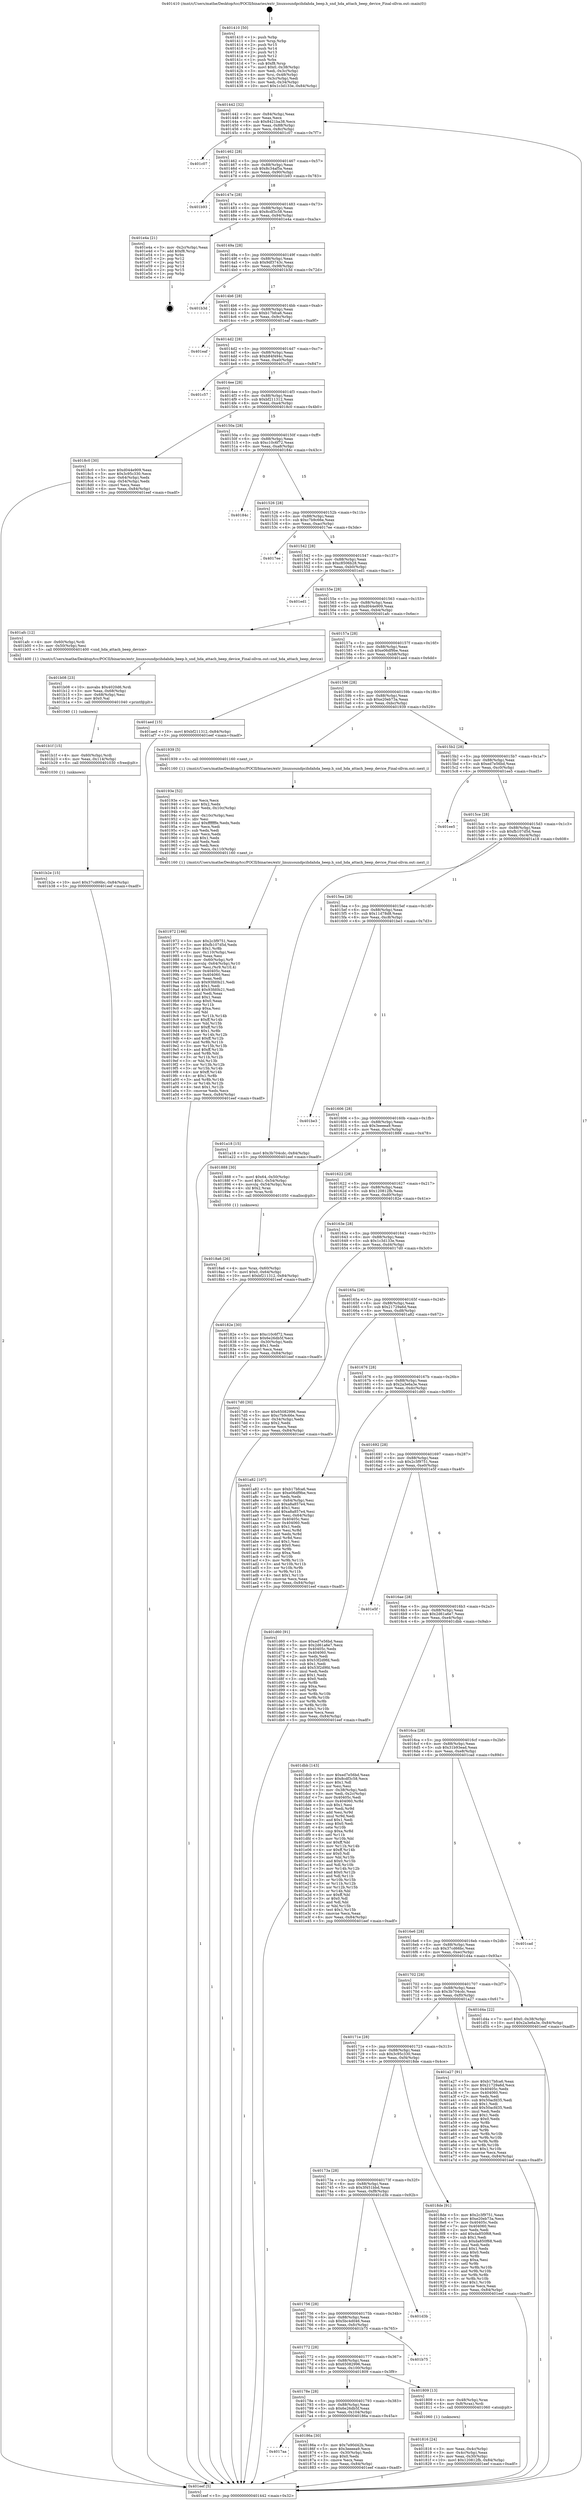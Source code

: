 digraph "0x401410" {
  label = "0x401410 (/mnt/c/Users/mathe/Desktop/tcc/POCII/binaries/extr_linuxsoundpcihdahda_beep.h_snd_hda_attach_beep_device_Final-ollvm.out::main(0))"
  labelloc = "t"
  node[shape=record]

  Entry [label="",width=0.3,height=0.3,shape=circle,fillcolor=black,style=filled]
  "0x401442" [label="{
     0x401442 [32]\l
     | [instrs]\l
     &nbsp;&nbsp;0x401442 \<+6\>: mov -0x84(%rbp),%eax\l
     &nbsp;&nbsp;0x401448 \<+2\>: mov %eax,%ecx\l
     &nbsp;&nbsp;0x40144a \<+6\>: sub $0x8421ba38,%ecx\l
     &nbsp;&nbsp;0x401450 \<+6\>: mov %eax,-0x88(%rbp)\l
     &nbsp;&nbsp;0x401456 \<+6\>: mov %ecx,-0x8c(%rbp)\l
     &nbsp;&nbsp;0x40145c \<+6\>: je 0000000000401c07 \<main+0x7f7\>\l
  }"]
  "0x401c07" [label="{
     0x401c07\l
  }", style=dashed]
  "0x401462" [label="{
     0x401462 [28]\l
     | [instrs]\l
     &nbsp;&nbsp;0x401462 \<+5\>: jmp 0000000000401467 \<main+0x57\>\l
     &nbsp;&nbsp;0x401467 \<+6\>: mov -0x88(%rbp),%eax\l
     &nbsp;&nbsp;0x40146d \<+5\>: sub $0x8c34af5a,%eax\l
     &nbsp;&nbsp;0x401472 \<+6\>: mov %eax,-0x90(%rbp)\l
     &nbsp;&nbsp;0x401478 \<+6\>: je 0000000000401b93 \<main+0x783\>\l
  }"]
  Exit [label="",width=0.3,height=0.3,shape=circle,fillcolor=black,style=filled,peripheries=2]
  "0x401b93" [label="{
     0x401b93\l
  }", style=dashed]
  "0x40147e" [label="{
     0x40147e [28]\l
     | [instrs]\l
     &nbsp;&nbsp;0x40147e \<+5\>: jmp 0000000000401483 \<main+0x73\>\l
     &nbsp;&nbsp;0x401483 \<+6\>: mov -0x88(%rbp),%eax\l
     &nbsp;&nbsp;0x401489 \<+5\>: sub $0x8cdf3c58,%eax\l
     &nbsp;&nbsp;0x40148e \<+6\>: mov %eax,-0x94(%rbp)\l
     &nbsp;&nbsp;0x401494 \<+6\>: je 0000000000401e4a \<main+0xa3a\>\l
  }"]
  "0x401b2e" [label="{
     0x401b2e [15]\l
     | [instrs]\l
     &nbsp;&nbsp;0x401b2e \<+10\>: movl $0x37cd66bc,-0x84(%rbp)\l
     &nbsp;&nbsp;0x401b38 \<+5\>: jmp 0000000000401eef \<main+0xadf\>\l
  }"]
  "0x401e4a" [label="{
     0x401e4a [21]\l
     | [instrs]\l
     &nbsp;&nbsp;0x401e4a \<+3\>: mov -0x2c(%rbp),%eax\l
     &nbsp;&nbsp;0x401e4d \<+7\>: add $0xf8,%rsp\l
     &nbsp;&nbsp;0x401e54 \<+1\>: pop %rbx\l
     &nbsp;&nbsp;0x401e55 \<+2\>: pop %r12\l
     &nbsp;&nbsp;0x401e57 \<+2\>: pop %r13\l
     &nbsp;&nbsp;0x401e59 \<+2\>: pop %r14\l
     &nbsp;&nbsp;0x401e5b \<+2\>: pop %r15\l
     &nbsp;&nbsp;0x401e5d \<+1\>: pop %rbp\l
     &nbsp;&nbsp;0x401e5e \<+1\>: ret\l
  }"]
  "0x40149a" [label="{
     0x40149a [28]\l
     | [instrs]\l
     &nbsp;&nbsp;0x40149a \<+5\>: jmp 000000000040149f \<main+0x8f\>\l
     &nbsp;&nbsp;0x40149f \<+6\>: mov -0x88(%rbp),%eax\l
     &nbsp;&nbsp;0x4014a5 \<+5\>: sub $0x9df3743c,%eax\l
     &nbsp;&nbsp;0x4014aa \<+6\>: mov %eax,-0x98(%rbp)\l
     &nbsp;&nbsp;0x4014b0 \<+6\>: je 0000000000401b3d \<main+0x72d\>\l
  }"]
  "0x401b1f" [label="{
     0x401b1f [15]\l
     | [instrs]\l
     &nbsp;&nbsp;0x401b1f \<+4\>: mov -0x60(%rbp),%rdi\l
     &nbsp;&nbsp;0x401b23 \<+6\>: mov %eax,-0x114(%rbp)\l
     &nbsp;&nbsp;0x401b29 \<+5\>: call 0000000000401030 \<free@plt\>\l
     | [calls]\l
     &nbsp;&nbsp;0x401030 \{1\} (unknown)\l
  }"]
  "0x401b3d" [label="{
     0x401b3d\l
  }", style=dashed]
  "0x4014b6" [label="{
     0x4014b6 [28]\l
     | [instrs]\l
     &nbsp;&nbsp;0x4014b6 \<+5\>: jmp 00000000004014bb \<main+0xab\>\l
     &nbsp;&nbsp;0x4014bb \<+6\>: mov -0x88(%rbp),%eax\l
     &nbsp;&nbsp;0x4014c1 \<+5\>: sub $0xb17bfca6,%eax\l
     &nbsp;&nbsp;0x4014c6 \<+6\>: mov %eax,-0x9c(%rbp)\l
     &nbsp;&nbsp;0x4014cc \<+6\>: je 0000000000401eaf \<main+0xa9f\>\l
  }"]
  "0x401b08" [label="{
     0x401b08 [23]\l
     | [instrs]\l
     &nbsp;&nbsp;0x401b08 \<+10\>: movabs $0x4020d6,%rdi\l
     &nbsp;&nbsp;0x401b12 \<+3\>: mov %eax,-0x68(%rbp)\l
     &nbsp;&nbsp;0x401b15 \<+3\>: mov -0x68(%rbp),%esi\l
     &nbsp;&nbsp;0x401b18 \<+2\>: mov $0x0,%al\l
     &nbsp;&nbsp;0x401b1a \<+5\>: call 0000000000401040 \<printf@plt\>\l
     | [calls]\l
     &nbsp;&nbsp;0x401040 \{1\} (unknown)\l
  }"]
  "0x401eaf" [label="{
     0x401eaf\l
  }", style=dashed]
  "0x4014d2" [label="{
     0x4014d2 [28]\l
     | [instrs]\l
     &nbsp;&nbsp;0x4014d2 \<+5\>: jmp 00000000004014d7 \<main+0xc7\>\l
     &nbsp;&nbsp;0x4014d7 \<+6\>: mov -0x88(%rbp),%eax\l
     &nbsp;&nbsp;0x4014dd \<+5\>: sub $0xb84f494c,%eax\l
     &nbsp;&nbsp;0x4014e2 \<+6\>: mov %eax,-0xa0(%rbp)\l
     &nbsp;&nbsp;0x4014e8 \<+6\>: je 0000000000401c57 \<main+0x847\>\l
  }"]
  "0x401972" [label="{
     0x401972 [166]\l
     | [instrs]\l
     &nbsp;&nbsp;0x401972 \<+5\>: mov $0x2c3f9751,%ecx\l
     &nbsp;&nbsp;0x401977 \<+5\>: mov $0xfb107d5d,%edx\l
     &nbsp;&nbsp;0x40197c \<+3\>: mov $0x1,%r8b\l
     &nbsp;&nbsp;0x40197f \<+6\>: mov -0x110(%rbp),%esi\l
     &nbsp;&nbsp;0x401985 \<+3\>: imul %eax,%esi\l
     &nbsp;&nbsp;0x401988 \<+4\>: mov -0x60(%rbp),%r9\l
     &nbsp;&nbsp;0x40198c \<+4\>: movslq -0x64(%rbp),%r10\l
     &nbsp;&nbsp;0x401990 \<+4\>: mov %esi,(%r9,%r10,4)\l
     &nbsp;&nbsp;0x401994 \<+7\>: mov 0x40405c,%eax\l
     &nbsp;&nbsp;0x40199b \<+7\>: mov 0x404060,%esi\l
     &nbsp;&nbsp;0x4019a2 \<+2\>: mov %eax,%edi\l
     &nbsp;&nbsp;0x4019a4 \<+6\>: sub $0x93fd0b21,%edi\l
     &nbsp;&nbsp;0x4019aa \<+3\>: sub $0x1,%edi\l
     &nbsp;&nbsp;0x4019ad \<+6\>: add $0x93fd0b21,%edi\l
     &nbsp;&nbsp;0x4019b3 \<+3\>: imul %edi,%eax\l
     &nbsp;&nbsp;0x4019b6 \<+3\>: and $0x1,%eax\l
     &nbsp;&nbsp;0x4019b9 \<+3\>: cmp $0x0,%eax\l
     &nbsp;&nbsp;0x4019bc \<+4\>: sete %r11b\l
     &nbsp;&nbsp;0x4019c0 \<+3\>: cmp $0xa,%esi\l
     &nbsp;&nbsp;0x4019c3 \<+3\>: setl %bl\l
     &nbsp;&nbsp;0x4019c6 \<+3\>: mov %r11b,%r14b\l
     &nbsp;&nbsp;0x4019c9 \<+4\>: xor $0xff,%r14b\l
     &nbsp;&nbsp;0x4019cd \<+3\>: mov %bl,%r15b\l
     &nbsp;&nbsp;0x4019d0 \<+4\>: xor $0xff,%r15b\l
     &nbsp;&nbsp;0x4019d4 \<+4\>: xor $0x1,%r8b\l
     &nbsp;&nbsp;0x4019d8 \<+3\>: mov %r14b,%r12b\l
     &nbsp;&nbsp;0x4019db \<+4\>: and $0xff,%r12b\l
     &nbsp;&nbsp;0x4019df \<+3\>: and %r8b,%r11b\l
     &nbsp;&nbsp;0x4019e2 \<+3\>: mov %r15b,%r13b\l
     &nbsp;&nbsp;0x4019e5 \<+4\>: and $0xff,%r13b\l
     &nbsp;&nbsp;0x4019e9 \<+3\>: and %r8b,%bl\l
     &nbsp;&nbsp;0x4019ec \<+3\>: or %r11b,%r12b\l
     &nbsp;&nbsp;0x4019ef \<+3\>: or %bl,%r13b\l
     &nbsp;&nbsp;0x4019f2 \<+3\>: xor %r13b,%r12b\l
     &nbsp;&nbsp;0x4019f5 \<+3\>: or %r15b,%r14b\l
     &nbsp;&nbsp;0x4019f8 \<+4\>: xor $0xff,%r14b\l
     &nbsp;&nbsp;0x4019fc \<+4\>: or $0x1,%r8b\l
     &nbsp;&nbsp;0x401a00 \<+3\>: and %r8b,%r14b\l
     &nbsp;&nbsp;0x401a03 \<+3\>: or %r14b,%r12b\l
     &nbsp;&nbsp;0x401a06 \<+4\>: test $0x1,%r12b\l
     &nbsp;&nbsp;0x401a0a \<+3\>: cmovne %edx,%ecx\l
     &nbsp;&nbsp;0x401a0d \<+6\>: mov %ecx,-0x84(%rbp)\l
     &nbsp;&nbsp;0x401a13 \<+5\>: jmp 0000000000401eef \<main+0xadf\>\l
  }"]
  "0x401c57" [label="{
     0x401c57\l
  }", style=dashed]
  "0x4014ee" [label="{
     0x4014ee [28]\l
     | [instrs]\l
     &nbsp;&nbsp;0x4014ee \<+5\>: jmp 00000000004014f3 \<main+0xe3\>\l
     &nbsp;&nbsp;0x4014f3 \<+6\>: mov -0x88(%rbp),%eax\l
     &nbsp;&nbsp;0x4014f9 \<+5\>: sub $0xbf211312,%eax\l
     &nbsp;&nbsp;0x4014fe \<+6\>: mov %eax,-0xa4(%rbp)\l
     &nbsp;&nbsp;0x401504 \<+6\>: je 00000000004018c0 \<main+0x4b0\>\l
  }"]
  "0x40193e" [label="{
     0x40193e [52]\l
     | [instrs]\l
     &nbsp;&nbsp;0x40193e \<+2\>: xor %ecx,%ecx\l
     &nbsp;&nbsp;0x401940 \<+5\>: mov $0x2,%edx\l
     &nbsp;&nbsp;0x401945 \<+6\>: mov %edx,-0x10c(%rbp)\l
     &nbsp;&nbsp;0x40194b \<+1\>: cltd\l
     &nbsp;&nbsp;0x40194c \<+6\>: mov -0x10c(%rbp),%esi\l
     &nbsp;&nbsp;0x401952 \<+2\>: idiv %esi\l
     &nbsp;&nbsp;0x401954 \<+6\>: imul $0xfffffffe,%edx,%edx\l
     &nbsp;&nbsp;0x40195a \<+2\>: mov %ecx,%edi\l
     &nbsp;&nbsp;0x40195c \<+2\>: sub %edx,%edi\l
     &nbsp;&nbsp;0x40195e \<+2\>: mov %ecx,%edx\l
     &nbsp;&nbsp;0x401960 \<+3\>: sub $0x1,%edx\l
     &nbsp;&nbsp;0x401963 \<+2\>: add %edx,%edi\l
     &nbsp;&nbsp;0x401965 \<+2\>: sub %edi,%ecx\l
     &nbsp;&nbsp;0x401967 \<+6\>: mov %ecx,-0x110(%rbp)\l
     &nbsp;&nbsp;0x40196d \<+5\>: call 0000000000401160 \<next_i\>\l
     | [calls]\l
     &nbsp;&nbsp;0x401160 \{1\} (/mnt/c/Users/mathe/Desktop/tcc/POCII/binaries/extr_linuxsoundpcihdahda_beep.h_snd_hda_attach_beep_device_Final-ollvm.out::next_i)\l
  }"]
  "0x4018c0" [label="{
     0x4018c0 [30]\l
     | [instrs]\l
     &nbsp;&nbsp;0x4018c0 \<+5\>: mov $0xd044e909,%eax\l
     &nbsp;&nbsp;0x4018c5 \<+5\>: mov $0x3c95c330,%ecx\l
     &nbsp;&nbsp;0x4018ca \<+3\>: mov -0x64(%rbp),%edx\l
     &nbsp;&nbsp;0x4018cd \<+3\>: cmp -0x54(%rbp),%edx\l
     &nbsp;&nbsp;0x4018d0 \<+3\>: cmovl %ecx,%eax\l
     &nbsp;&nbsp;0x4018d3 \<+6\>: mov %eax,-0x84(%rbp)\l
     &nbsp;&nbsp;0x4018d9 \<+5\>: jmp 0000000000401eef \<main+0xadf\>\l
  }"]
  "0x40150a" [label="{
     0x40150a [28]\l
     | [instrs]\l
     &nbsp;&nbsp;0x40150a \<+5\>: jmp 000000000040150f \<main+0xff\>\l
     &nbsp;&nbsp;0x40150f \<+6\>: mov -0x88(%rbp),%eax\l
     &nbsp;&nbsp;0x401515 \<+5\>: sub $0xc10c6f72,%eax\l
     &nbsp;&nbsp;0x40151a \<+6\>: mov %eax,-0xa8(%rbp)\l
     &nbsp;&nbsp;0x401520 \<+6\>: je 000000000040184c \<main+0x43c\>\l
  }"]
  "0x4018a6" [label="{
     0x4018a6 [26]\l
     | [instrs]\l
     &nbsp;&nbsp;0x4018a6 \<+4\>: mov %rax,-0x60(%rbp)\l
     &nbsp;&nbsp;0x4018aa \<+7\>: movl $0x0,-0x64(%rbp)\l
     &nbsp;&nbsp;0x4018b1 \<+10\>: movl $0xbf211312,-0x84(%rbp)\l
     &nbsp;&nbsp;0x4018bb \<+5\>: jmp 0000000000401eef \<main+0xadf\>\l
  }"]
  "0x40184c" [label="{
     0x40184c\l
  }", style=dashed]
  "0x401526" [label="{
     0x401526 [28]\l
     | [instrs]\l
     &nbsp;&nbsp;0x401526 \<+5\>: jmp 000000000040152b \<main+0x11b\>\l
     &nbsp;&nbsp;0x40152b \<+6\>: mov -0x88(%rbp),%eax\l
     &nbsp;&nbsp;0x401531 \<+5\>: sub $0xc7b9c66e,%eax\l
     &nbsp;&nbsp;0x401536 \<+6\>: mov %eax,-0xac(%rbp)\l
     &nbsp;&nbsp;0x40153c \<+6\>: je 00000000004017ee \<main+0x3de\>\l
  }"]
  "0x4017aa" [label="{
     0x4017aa\l
  }", style=dashed]
  "0x4017ee" [label="{
     0x4017ee\l
  }", style=dashed]
  "0x401542" [label="{
     0x401542 [28]\l
     | [instrs]\l
     &nbsp;&nbsp;0x401542 \<+5\>: jmp 0000000000401547 \<main+0x137\>\l
     &nbsp;&nbsp;0x401547 \<+6\>: mov -0x88(%rbp),%eax\l
     &nbsp;&nbsp;0x40154d \<+5\>: sub $0xc8506b28,%eax\l
     &nbsp;&nbsp;0x401552 \<+6\>: mov %eax,-0xb0(%rbp)\l
     &nbsp;&nbsp;0x401558 \<+6\>: je 0000000000401ed1 \<main+0xac1\>\l
  }"]
  "0x40186a" [label="{
     0x40186a [30]\l
     | [instrs]\l
     &nbsp;&nbsp;0x40186a \<+5\>: mov $0x7e90d42b,%eax\l
     &nbsp;&nbsp;0x40186f \<+5\>: mov $0x3eeeea9,%ecx\l
     &nbsp;&nbsp;0x401874 \<+3\>: mov -0x30(%rbp),%edx\l
     &nbsp;&nbsp;0x401877 \<+3\>: cmp $0x0,%edx\l
     &nbsp;&nbsp;0x40187a \<+3\>: cmove %ecx,%eax\l
     &nbsp;&nbsp;0x40187d \<+6\>: mov %eax,-0x84(%rbp)\l
     &nbsp;&nbsp;0x401883 \<+5\>: jmp 0000000000401eef \<main+0xadf\>\l
  }"]
  "0x401ed1" [label="{
     0x401ed1\l
  }", style=dashed]
  "0x40155e" [label="{
     0x40155e [28]\l
     | [instrs]\l
     &nbsp;&nbsp;0x40155e \<+5\>: jmp 0000000000401563 \<main+0x153\>\l
     &nbsp;&nbsp;0x401563 \<+6\>: mov -0x88(%rbp),%eax\l
     &nbsp;&nbsp;0x401569 \<+5\>: sub $0xd044e909,%eax\l
     &nbsp;&nbsp;0x40156e \<+6\>: mov %eax,-0xb4(%rbp)\l
     &nbsp;&nbsp;0x401574 \<+6\>: je 0000000000401afc \<main+0x6ec\>\l
  }"]
  "0x401816" [label="{
     0x401816 [24]\l
     | [instrs]\l
     &nbsp;&nbsp;0x401816 \<+3\>: mov %eax,-0x4c(%rbp)\l
     &nbsp;&nbsp;0x401819 \<+3\>: mov -0x4c(%rbp),%eax\l
     &nbsp;&nbsp;0x40181c \<+3\>: mov %eax,-0x30(%rbp)\l
     &nbsp;&nbsp;0x40181f \<+10\>: movl $0x120812fb,-0x84(%rbp)\l
     &nbsp;&nbsp;0x401829 \<+5\>: jmp 0000000000401eef \<main+0xadf\>\l
  }"]
  "0x401afc" [label="{
     0x401afc [12]\l
     | [instrs]\l
     &nbsp;&nbsp;0x401afc \<+4\>: mov -0x60(%rbp),%rdi\l
     &nbsp;&nbsp;0x401b00 \<+3\>: mov -0x50(%rbp),%esi\l
     &nbsp;&nbsp;0x401b03 \<+5\>: call 0000000000401400 \<snd_hda_attach_beep_device\>\l
     | [calls]\l
     &nbsp;&nbsp;0x401400 \{1\} (/mnt/c/Users/mathe/Desktop/tcc/POCII/binaries/extr_linuxsoundpcihdahda_beep.h_snd_hda_attach_beep_device_Final-ollvm.out::snd_hda_attach_beep_device)\l
  }"]
  "0x40157a" [label="{
     0x40157a [28]\l
     | [instrs]\l
     &nbsp;&nbsp;0x40157a \<+5\>: jmp 000000000040157f \<main+0x16f\>\l
     &nbsp;&nbsp;0x40157f \<+6\>: mov -0x88(%rbp),%eax\l
     &nbsp;&nbsp;0x401585 \<+5\>: sub $0xe06df9be,%eax\l
     &nbsp;&nbsp;0x40158a \<+6\>: mov %eax,-0xb8(%rbp)\l
     &nbsp;&nbsp;0x401590 \<+6\>: je 0000000000401aed \<main+0x6dd\>\l
  }"]
  "0x40178e" [label="{
     0x40178e [28]\l
     | [instrs]\l
     &nbsp;&nbsp;0x40178e \<+5\>: jmp 0000000000401793 \<main+0x383\>\l
     &nbsp;&nbsp;0x401793 \<+6\>: mov -0x88(%rbp),%eax\l
     &nbsp;&nbsp;0x401799 \<+5\>: sub $0x6e26db5f,%eax\l
     &nbsp;&nbsp;0x40179e \<+6\>: mov %eax,-0x104(%rbp)\l
     &nbsp;&nbsp;0x4017a4 \<+6\>: je 000000000040186a \<main+0x45a\>\l
  }"]
  "0x401aed" [label="{
     0x401aed [15]\l
     | [instrs]\l
     &nbsp;&nbsp;0x401aed \<+10\>: movl $0xbf211312,-0x84(%rbp)\l
     &nbsp;&nbsp;0x401af7 \<+5\>: jmp 0000000000401eef \<main+0xadf\>\l
  }"]
  "0x401596" [label="{
     0x401596 [28]\l
     | [instrs]\l
     &nbsp;&nbsp;0x401596 \<+5\>: jmp 000000000040159b \<main+0x18b\>\l
     &nbsp;&nbsp;0x40159b \<+6\>: mov -0x88(%rbp),%eax\l
     &nbsp;&nbsp;0x4015a1 \<+5\>: sub $0xe20eb73a,%eax\l
     &nbsp;&nbsp;0x4015a6 \<+6\>: mov %eax,-0xbc(%rbp)\l
     &nbsp;&nbsp;0x4015ac \<+6\>: je 0000000000401939 \<main+0x529\>\l
  }"]
  "0x401809" [label="{
     0x401809 [13]\l
     | [instrs]\l
     &nbsp;&nbsp;0x401809 \<+4\>: mov -0x48(%rbp),%rax\l
     &nbsp;&nbsp;0x40180d \<+4\>: mov 0x8(%rax),%rdi\l
     &nbsp;&nbsp;0x401811 \<+5\>: call 0000000000401060 \<atoi@plt\>\l
     | [calls]\l
     &nbsp;&nbsp;0x401060 \{1\} (unknown)\l
  }"]
  "0x401939" [label="{
     0x401939 [5]\l
     | [instrs]\l
     &nbsp;&nbsp;0x401939 \<+5\>: call 0000000000401160 \<next_i\>\l
     | [calls]\l
     &nbsp;&nbsp;0x401160 \{1\} (/mnt/c/Users/mathe/Desktop/tcc/POCII/binaries/extr_linuxsoundpcihdahda_beep.h_snd_hda_attach_beep_device_Final-ollvm.out::next_i)\l
  }"]
  "0x4015b2" [label="{
     0x4015b2 [28]\l
     | [instrs]\l
     &nbsp;&nbsp;0x4015b2 \<+5\>: jmp 00000000004015b7 \<main+0x1a7\>\l
     &nbsp;&nbsp;0x4015b7 \<+6\>: mov -0x88(%rbp),%eax\l
     &nbsp;&nbsp;0x4015bd \<+5\>: sub $0xed7e56bd,%eax\l
     &nbsp;&nbsp;0x4015c2 \<+6\>: mov %eax,-0xc0(%rbp)\l
     &nbsp;&nbsp;0x4015c8 \<+6\>: je 0000000000401ee5 \<main+0xad5\>\l
  }"]
  "0x401772" [label="{
     0x401772 [28]\l
     | [instrs]\l
     &nbsp;&nbsp;0x401772 \<+5\>: jmp 0000000000401777 \<main+0x367\>\l
     &nbsp;&nbsp;0x401777 \<+6\>: mov -0x88(%rbp),%eax\l
     &nbsp;&nbsp;0x40177d \<+5\>: sub $0x65082996,%eax\l
     &nbsp;&nbsp;0x401782 \<+6\>: mov %eax,-0x100(%rbp)\l
     &nbsp;&nbsp;0x401788 \<+6\>: je 0000000000401809 \<main+0x3f9\>\l
  }"]
  "0x401ee5" [label="{
     0x401ee5\l
  }", style=dashed]
  "0x4015ce" [label="{
     0x4015ce [28]\l
     | [instrs]\l
     &nbsp;&nbsp;0x4015ce \<+5\>: jmp 00000000004015d3 \<main+0x1c3\>\l
     &nbsp;&nbsp;0x4015d3 \<+6\>: mov -0x88(%rbp),%eax\l
     &nbsp;&nbsp;0x4015d9 \<+5\>: sub $0xfb107d5d,%eax\l
     &nbsp;&nbsp;0x4015de \<+6\>: mov %eax,-0xc4(%rbp)\l
     &nbsp;&nbsp;0x4015e4 \<+6\>: je 0000000000401a18 \<main+0x608\>\l
  }"]
  "0x401b75" [label="{
     0x401b75\l
  }", style=dashed]
  "0x401a18" [label="{
     0x401a18 [15]\l
     | [instrs]\l
     &nbsp;&nbsp;0x401a18 \<+10\>: movl $0x3b704cdc,-0x84(%rbp)\l
     &nbsp;&nbsp;0x401a22 \<+5\>: jmp 0000000000401eef \<main+0xadf\>\l
  }"]
  "0x4015ea" [label="{
     0x4015ea [28]\l
     | [instrs]\l
     &nbsp;&nbsp;0x4015ea \<+5\>: jmp 00000000004015ef \<main+0x1df\>\l
     &nbsp;&nbsp;0x4015ef \<+6\>: mov -0x88(%rbp),%eax\l
     &nbsp;&nbsp;0x4015f5 \<+5\>: sub $0x11d78d8,%eax\l
     &nbsp;&nbsp;0x4015fa \<+6\>: mov %eax,-0xc8(%rbp)\l
     &nbsp;&nbsp;0x401600 \<+6\>: je 0000000000401be3 \<main+0x7d3\>\l
  }"]
  "0x401756" [label="{
     0x401756 [28]\l
     | [instrs]\l
     &nbsp;&nbsp;0x401756 \<+5\>: jmp 000000000040175b \<main+0x34b\>\l
     &nbsp;&nbsp;0x40175b \<+6\>: mov -0x88(%rbp),%eax\l
     &nbsp;&nbsp;0x401761 \<+5\>: sub $0x5bc4d046,%eax\l
     &nbsp;&nbsp;0x401766 \<+6\>: mov %eax,-0xfc(%rbp)\l
     &nbsp;&nbsp;0x40176c \<+6\>: je 0000000000401b75 \<main+0x765\>\l
  }"]
  "0x401be3" [label="{
     0x401be3\l
  }", style=dashed]
  "0x401606" [label="{
     0x401606 [28]\l
     | [instrs]\l
     &nbsp;&nbsp;0x401606 \<+5\>: jmp 000000000040160b \<main+0x1fb\>\l
     &nbsp;&nbsp;0x40160b \<+6\>: mov -0x88(%rbp),%eax\l
     &nbsp;&nbsp;0x401611 \<+5\>: sub $0x3eeeea9,%eax\l
     &nbsp;&nbsp;0x401616 \<+6\>: mov %eax,-0xcc(%rbp)\l
     &nbsp;&nbsp;0x40161c \<+6\>: je 0000000000401888 \<main+0x478\>\l
  }"]
  "0x401d3b" [label="{
     0x401d3b\l
  }", style=dashed]
  "0x401888" [label="{
     0x401888 [30]\l
     | [instrs]\l
     &nbsp;&nbsp;0x401888 \<+7\>: movl $0x64,-0x50(%rbp)\l
     &nbsp;&nbsp;0x40188f \<+7\>: movl $0x1,-0x54(%rbp)\l
     &nbsp;&nbsp;0x401896 \<+4\>: movslq -0x54(%rbp),%rax\l
     &nbsp;&nbsp;0x40189a \<+4\>: shl $0x2,%rax\l
     &nbsp;&nbsp;0x40189e \<+3\>: mov %rax,%rdi\l
     &nbsp;&nbsp;0x4018a1 \<+5\>: call 0000000000401050 \<malloc@plt\>\l
     | [calls]\l
     &nbsp;&nbsp;0x401050 \{1\} (unknown)\l
  }"]
  "0x401622" [label="{
     0x401622 [28]\l
     | [instrs]\l
     &nbsp;&nbsp;0x401622 \<+5\>: jmp 0000000000401627 \<main+0x217\>\l
     &nbsp;&nbsp;0x401627 \<+6\>: mov -0x88(%rbp),%eax\l
     &nbsp;&nbsp;0x40162d \<+5\>: sub $0x120812fb,%eax\l
     &nbsp;&nbsp;0x401632 \<+6\>: mov %eax,-0xd0(%rbp)\l
     &nbsp;&nbsp;0x401638 \<+6\>: je 000000000040182e \<main+0x41e\>\l
  }"]
  "0x40173a" [label="{
     0x40173a [28]\l
     | [instrs]\l
     &nbsp;&nbsp;0x40173a \<+5\>: jmp 000000000040173f \<main+0x32f\>\l
     &nbsp;&nbsp;0x40173f \<+6\>: mov -0x88(%rbp),%eax\l
     &nbsp;&nbsp;0x401745 \<+5\>: sub $0x3f451bbd,%eax\l
     &nbsp;&nbsp;0x40174a \<+6\>: mov %eax,-0xf8(%rbp)\l
     &nbsp;&nbsp;0x401750 \<+6\>: je 0000000000401d3b \<main+0x92b\>\l
  }"]
  "0x40182e" [label="{
     0x40182e [30]\l
     | [instrs]\l
     &nbsp;&nbsp;0x40182e \<+5\>: mov $0xc10c6f72,%eax\l
     &nbsp;&nbsp;0x401833 \<+5\>: mov $0x6e26db5f,%ecx\l
     &nbsp;&nbsp;0x401838 \<+3\>: mov -0x30(%rbp),%edx\l
     &nbsp;&nbsp;0x40183b \<+3\>: cmp $0x1,%edx\l
     &nbsp;&nbsp;0x40183e \<+3\>: cmovl %ecx,%eax\l
     &nbsp;&nbsp;0x401841 \<+6\>: mov %eax,-0x84(%rbp)\l
     &nbsp;&nbsp;0x401847 \<+5\>: jmp 0000000000401eef \<main+0xadf\>\l
  }"]
  "0x40163e" [label="{
     0x40163e [28]\l
     | [instrs]\l
     &nbsp;&nbsp;0x40163e \<+5\>: jmp 0000000000401643 \<main+0x233\>\l
     &nbsp;&nbsp;0x401643 \<+6\>: mov -0x88(%rbp),%eax\l
     &nbsp;&nbsp;0x401649 \<+5\>: sub $0x1c3d133e,%eax\l
     &nbsp;&nbsp;0x40164e \<+6\>: mov %eax,-0xd4(%rbp)\l
     &nbsp;&nbsp;0x401654 \<+6\>: je 00000000004017d0 \<main+0x3c0\>\l
  }"]
  "0x4018de" [label="{
     0x4018de [91]\l
     | [instrs]\l
     &nbsp;&nbsp;0x4018de \<+5\>: mov $0x2c3f9751,%eax\l
     &nbsp;&nbsp;0x4018e3 \<+5\>: mov $0xe20eb73a,%ecx\l
     &nbsp;&nbsp;0x4018e8 \<+7\>: mov 0x40405c,%edx\l
     &nbsp;&nbsp;0x4018ef \<+7\>: mov 0x404060,%esi\l
     &nbsp;&nbsp;0x4018f6 \<+2\>: mov %edx,%edi\l
     &nbsp;&nbsp;0x4018f8 \<+6\>: add $0xda850f68,%edi\l
     &nbsp;&nbsp;0x4018fe \<+3\>: sub $0x1,%edi\l
     &nbsp;&nbsp;0x401901 \<+6\>: sub $0xda850f68,%edi\l
     &nbsp;&nbsp;0x401907 \<+3\>: imul %edi,%edx\l
     &nbsp;&nbsp;0x40190a \<+3\>: and $0x1,%edx\l
     &nbsp;&nbsp;0x40190d \<+3\>: cmp $0x0,%edx\l
     &nbsp;&nbsp;0x401910 \<+4\>: sete %r8b\l
     &nbsp;&nbsp;0x401914 \<+3\>: cmp $0xa,%esi\l
     &nbsp;&nbsp;0x401917 \<+4\>: setl %r9b\l
     &nbsp;&nbsp;0x40191b \<+3\>: mov %r8b,%r10b\l
     &nbsp;&nbsp;0x40191e \<+3\>: and %r9b,%r10b\l
     &nbsp;&nbsp;0x401921 \<+3\>: xor %r9b,%r8b\l
     &nbsp;&nbsp;0x401924 \<+3\>: or %r8b,%r10b\l
     &nbsp;&nbsp;0x401927 \<+4\>: test $0x1,%r10b\l
     &nbsp;&nbsp;0x40192b \<+3\>: cmovne %ecx,%eax\l
     &nbsp;&nbsp;0x40192e \<+6\>: mov %eax,-0x84(%rbp)\l
     &nbsp;&nbsp;0x401934 \<+5\>: jmp 0000000000401eef \<main+0xadf\>\l
  }"]
  "0x4017d0" [label="{
     0x4017d0 [30]\l
     | [instrs]\l
     &nbsp;&nbsp;0x4017d0 \<+5\>: mov $0x65082996,%eax\l
     &nbsp;&nbsp;0x4017d5 \<+5\>: mov $0xc7b9c66e,%ecx\l
     &nbsp;&nbsp;0x4017da \<+3\>: mov -0x34(%rbp),%edx\l
     &nbsp;&nbsp;0x4017dd \<+3\>: cmp $0x2,%edx\l
     &nbsp;&nbsp;0x4017e0 \<+3\>: cmovne %ecx,%eax\l
     &nbsp;&nbsp;0x4017e3 \<+6\>: mov %eax,-0x84(%rbp)\l
     &nbsp;&nbsp;0x4017e9 \<+5\>: jmp 0000000000401eef \<main+0xadf\>\l
  }"]
  "0x40165a" [label="{
     0x40165a [28]\l
     | [instrs]\l
     &nbsp;&nbsp;0x40165a \<+5\>: jmp 000000000040165f \<main+0x24f\>\l
     &nbsp;&nbsp;0x40165f \<+6\>: mov -0x88(%rbp),%eax\l
     &nbsp;&nbsp;0x401665 \<+5\>: sub $0x21729a6d,%eax\l
     &nbsp;&nbsp;0x40166a \<+6\>: mov %eax,-0xd8(%rbp)\l
     &nbsp;&nbsp;0x401670 \<+6\>: je 0000000000401a82 \<main+0x672\>\l
  }"]
  "0x401eef" [label="{
     0x401eef [5]\l
     | [instrs]\l
     &nbsp;&nbsp;0x401eef \<+5\>: jmp 0000000000401442 \<main+0x32\>\l
  }"]
  "0x401410" [label="{
     0x401410 [50]\l
     | [instrs]\l
     &nbsp;&nbsp;0x401410 \<+1\>: push %rbp\l
     &nbsp;&nbsp;0x401411 \<+3\>: mov %rsp,%rbp\l
     &nbsp;&nbsp;0x401414 \<+2\>: push %r15\l
     &nbsp;&nbsp;0x401416 \<+2\>: push %r14\l
     &nbsp;&nbsp;0x401418 \<+2\>: push %r13\l
     &nbsp;&nbsp;0x40141a \<+2\>: push %r12\l
     &nbsp;&nbsp;0x40141c \<+1\>: push %rbx\l
     &nbsp;&nbsp;0x40141d \<+7\>: sub $0xf8,%rsp\l
     &nbsp;&nbsp;0x401424 \<+7\>: movl $0x0,-0x38(%rbp)\l
     &nbsp;&nbsp;0x40142b \<+3\>: mov %edi,-0x3c(%rbp)\l
     &nbsp;&nbsp;0x40142e \<+4\>: mov %rsi,-0x48(%rbp)\l
     &nbsp;&nbsp;0x401432 \<+3\>: mov -0x3c(%rbp),%edi\l
     &nbsp;&nbsp;0x401435 \<+3\>: mov %edi,-0x34(%rbp)\l
     &nbsp;&nbsp;0x401438 \<+10\>: movl $0x1c3d133e,-0x84(%rbp)\l
  }"]
  "0x40171e" [label="{
     0x40171e [28]\l
     | [instrs]\l
     &nbsp;&nbsp;0x40171e \<+5\>: jmp 0000000000401723 \<main+0x313\>\l
     &nbsp;&nbsp;0x401723 \<+6\>: mov -0x88(%rbp),%eax\l
     &nbsp;&nbsp;0x401729 \<+5\>: sub $0x3c95c330,%eax\l
     &nbsp;&nbsp;0x40172e \<+6\>: mov %eax,-0xf4(%rbp)\l
     &nbsp;&nbsp;0x401734 \<+6\>: je 00000000004018de \<main+0x4ce\>\l
  }"]
  "0x401a82" [label="{
     0x401a82 [107]\l
     | [instrs]\l
     &nbsp;&nbsp;0x401a82 \<+5\>: mov $0xb17bfca6,%eax\l
     &nbsp;&nbsp;0x401a87 \<+5\>: mov $0xe06df9be,%ecx\l
     &nbsp;&nbsp;0x401a8c \<+2\>: xor %edx,%edx\l
     &nbsp;&nbsp;0x401a8e \<+3\>: mov -0x64(%rbp),%esi\l
     &nbsp;&nbsp;0x401a91 \<+6\>: sub $0xa8a857e4,%esi\l
     &nbsp;&nbsp;0x401a97 \<+3\>: add $0x1,%esi\l
     &nbsp;&nbsp;0x401a9a \<+6\>: add $0xa8a857e4,%esi\l
     &nbsp;&nbsp;0x401aa0 \<+3\>: mov %esi,-0x64(%rbp)\l
     &nbsp;&nbsp;0x401aa3 \<+7\>: mov 0x40405c,%esi\l
     &nbsp;&nbsp;0x401aaa \<+7\>: mov 0x404060,%edi\l
     &nbsp;&nbsp;0x401ab1 \<+3\>: sub $0x1,%edx\l
     &nbsp;&nbsp;0x401ab4 \<+3\>: mov %esi,%r8d\l
     &nbsp;&nbsp;0x401ab7 \<+3\>: add %edx,%r8d\l
     &nbsp;&nbsp;0x401aba \<+4\>: imul %r8d,%esi\l
     &nbsp;&nbsp;0x401abe \<+3\>: and $0x1,%esi\l
     &nbsp;&nbsp;0x401ac1 \<+3\>: cmp $0x0,%esi\l
     &nbsp;&nbsp;0x401ac4 \<+4\>: sete %r9b\l
     &nbsp;&nbsp;0x401ac8 \<+3\>: cmp $0xa,%edi\l
     &nbsp;&nbsp;0x401acb \<+4\>: setl %r10b\l
     &nbsp;&nbsp;0x401acf \<+3\>: mov %r9b,%r11b\l
     &nbsp;&nbsp;0x401ad2 \<+3\>: and %r10b,%r11b\l
     &nbsp;&nbsp;0x401ad5 \<+3\>: xor %r10b,%r9b\l
     &nbsp;&nbsp;0x401ad8 \<+3\>: or %r9b,%r11b\l
     &nbsp;&nbsp;0x401adb \<+4\>: test $0x1,%r11b\l
     &nbsp;&nbsp;0x401adf \<+3\>: cmovne %ecx,%eax\l
     &nbsp;&nbsp;0x401ae2 \<+6\>: mov %eax,-0x84(%rbp)\l
     &nbsp;&nbsp;0x401ae8 \<+5\>: jmp 0000000000401eef \<main+0xadf\>\l
  }"]
  "0x401676" [label="{
     0x401676 [28]\l
     | [instrs]\l
     &nbsp;&nbsp;0x401676 \<+5\>: jmp 000000000040167b \<main+0x26b\>\l
     &nbsp;&nbsp;0x40167b \<+6\>: mov -0x88(%rbp),%eax\l
     &nbsp;&nbsp;0x401681 \<+5\>: sub $0x2a3e6a3e,%eax\l
     &nbsp;&nbsp;0x401686 \<+6\>: mov %eax,-0xdc(%rbp)\l
     &nbsp;&nbsp;0x40168c \<+6\>: je 0000000000401d60 \<main+0x950\>\l
  }"]
  "0x401a27" [label="{
     0x401a27 [91]\l
     | [instrs]\l
     &nbsp;&nbsp;0x401a27 \<+5\>: mov $0xb17bfca6,%eax\l
     &nbsp;&nbsp;0x401a2c \<+5\>: mov $0x21729a6d,%ecx\l
     &nbsp;&nbsp;0x401a31 \<+7\>: mov 0x40405c,%edx\l
     &nbsp;&nbsp;0x401a38 \<+7\>: mov 0x404060,%esi\l
     &nbsp;&nbsp;0x401a3f \<+2\>: mov %edx,%edi\l
     &nbsp;&nbsp;0x401a41 \<+6\>: sub $0x50acfd35,%edi\l
     &nbsp;&nbsp;0x401a47 \<+3\>: sub $0x1,%edi\l
     &nbsp;&nbsp;0x401a4a \<+6\>: add $0x50acfd35,%edi\l
     &nbsp;&nbsp;0x401a50 \<+3\>: imul %edi,%edx\l
     &nbsp;&nbsp;0x401a53 \<+3\>: and $0x1,%edx\l
     &nbsp;&nbsp;0x401a56 \<+3\>: cmp $0x0,%edx\l
     &nbsp;&nbsp;0x401a59 \<+4\>: sete %r8b\l
     &nbsp;&nbsp;0x401a5d \<+3\>: cmp $0xa,%esi\l
     &nbsp;&nbsp;0x401a60 \<+4\>: setl %r9b\l
     &nbsp;&nbsp;0x401a64 \<+3\>: mov %r8b,%r10b\l
     &nbsp;&nbsp;0x401a67 \<+3\>: and %r9b,%r10b\l
     &nbsp;&nbsp;0x401a6a \<+3\>: xor %r9b,%r8b\l
     &nbsp;&nbsp;0x401a6d \<+3\>: or %r8b,%r10b\l
     &nbsp;&nbsp;0x401a70 \<+4\>: test $0x1,%r10b\l
     &nbsp;&nbsp;0x401a74 \<+3\>: cmovne %ecx,%eax\l
     &nbsp;&nbsp;0x401a77 \<+6\>: mov %eax,-0x84(%rbp)\l
     &nbsp;&nbsp;0x401a7d \<+5\>: jmp 0000000000401eef \<main+0xadf\>\l
  }"]
  "0x401d60" [label="{
     0x401d60 [91]\l
     | [instrs]\l
     &nbsp;&nbsp;0x401d60 \<+5\>: mov $0xed7e56bd,%eax\l
     &nbsp;&nbsp;0x401d65 \<+5\>: mov $0x2d61a6e7,%ecx\l
     &nbsp;&nbsp;0x401d6a \<+7\>: mov 0x40405c,%edx\l
     &nbsp;&nbsp;0x401d71 \<+7\>: mov 0x404060,%esi\l
     &nbsp;&nbsp;0x401d78 \<+2\>: mov %edx,%edi\l
     &nbsp;&nbsp;0x401d7a \<+6\>: sub $0x53f2d9fd,%edi\l
     &nbsp;&nbsp;0x401d80 \<+3\>: sub $0x1,%edi\l
     &nbsp;&nbsp;0x401d83 \<+6\>: add $0x53f2d9fd,%edi\l
     &nbsp;&nbsp;0x401d89 \<+3\>: imul %edi,%edx\l
     &nbsp;&nbsp;0x401d8c \<+3\>: and $0x1,%edx\l
     &nbsp;&nbsp;0x401d8f \<+3\>: cmp $0x0,%edx\l
     &nbsp;&nbsp;0x401d92 \<+4\>: sete %r8b\l
     &nbsp;&nbsp;0x401d96 \<+3\>: cmp $0xa,%esi\l
     &nbsp;&nbsp;0x401d99 \<+4\>: setl %r9b\l
     &nbsp;&nbsp;0x401d9d \<+3\>: mov %r8b,%r10b\l
     &nbsp;&nbsp;0x401da0 \<+3\>: and %r9b,%r10b\l
     &nbsp;&nbsp;0x401da3 \<+3\>: xor %r9b,%r8b\l
     &nbsp;&nbsp;0x401da6 \<+3\>: or %r8b,%r10b\l
     &nbsp;&nbsp;0x401da9 \<+4\>: test $0x1,%r10b\l
     &nbsp;&nbsp;0x401dad \<+3\>: cmovne %ecx,%eax\l
     &nbsp;&nbsp;0x401db0 \<+6\>: mov %eax,-0x84(%rbp)\l
     &nbsp;&nbsp;0x401db6 \<+5\>: jmp 0000000000401eef \<main+0xadf\>\l
  }"]
  "0x401692" [label="{
     0x401692 [28]\l
     | [instrs]\l
     &nbsp;&nbsp;0x401692 \<+5\>: jmp 0000000000401697 \<main+0x287\>\l
     &nbsp;&nbsp;0x401697 \<+6\>: mov -0x88(%rbp),%eax\l
     &nbsp;&nbsp;0x40169d \<+5\>: sub $0x2c3f9751,%eax\l
     &nbsp;&nbsp;0x4016a2 \<+6\>: mov %eax,-0xe0(%rbp)\l
     &nbsp;&nbsp;0x4016a8 \<+6\>: je 0000000000401e5f \<main+0xa4f\>\l
  }"]
  "0x401702" [label="{
     0x401702 [28]\l
     | [instrs]\l
     &nbsp;&nbsp;0x401702 \<+5\>: jmp 0000000000401707 \<main+0x2f7\>\l
     &nbsp;&nbsp;0x401707 \<+6\>: mov -0x88(%rbp),%eax\l
     &nbsp;&nbsp;0x40170d \<+5\>: sub $0x3b704cdc,%eax\l
     &nbsp;&nbsp;0x401712 \<+6\>: mov %eax,-0xf0(%rbp)\l
     &nbsp;&nbsp;0x401718 \<+6\>: je 0000000000401a27 \<main+0x617\>\l
  }"]
  "0x401e5f" [label="{
     0x401e5f\l
  }", style=dashed]
  "0x4016ae" [label="{
     0x4016ae [28]\l
     | [instrs]\l
     &nbsp;&nbsp;0x4016ae \<+5\>: jmp 00000000004016b3 \<main+0x2a3\>\l
     &nbsp;&nbsp;0x4016b3 \<+6\>: mov -0x88(%rbp),%eax\l
     &nbsp;&nbsp;0x4016b9 \<+5\>: sub $0x2d61a6e7,%eax\l
     &nbsp;&nbsp;0x4016be \<+6\>: mov %eax,-0xe4(%rbp)\l
     &nbsp;&nbsp;0x4016c4 \<+6\>: je 0000000000401dbb \<main+0x9ab\>\l
  }"]
  "0x401d4a" [label="{
     0x401d4a [22]\l
     | [instrs]\l
     &nbsp;&nbsp;0x401d4a \<+7\>: movl $0x0,-0x38(%rbp)\l
     &nbsp;&nbsp;0x401d51 \<+10\>: movl $0x2a3e6a3e,-0x84(%rbp)\l
     &nbsp;&nbsp;0x401d5b \<+5\>: jmp 0000000000401eef \<main+0xadf\>\l
  }"]
  "0x401dbb" [label="{
     0x401dbb [143]\l
     | [instrs]\l
     &nbsp;&nbsp;0x401dbb \<+5\>: mov $0xed7e56bd,%eax\l
     &nbsp;&nbsp;0x401dc0 \<+5\>: mov $0x8cdf3c58,%ecx\l
     &nbsp;&nbsp;0x401dc5 \<+2\>: mov $0x1,%dl\l
     &nbsp;&nbsp;0x401dc7 \<+2\>: xor %esi,%esi\l
     &nbsp;&nbsp;0x401dc9 \<+3\>: mov -0x38(%rbp),%edi\l
     &nbsp;&nbsp;0x401dcc \<+3\>: mov %edi,-0x2c(%rbp)\l
     &nbsp;&nbsp;0x401dcf \<+7\>: mov 0x40405c,%edi\l
     &nbsp;&nbsp;0x401dd6 \<+8\>: mov 0x404060,%r8d\l
     &nbsp;&nbsp;0x401dde \<+3\>: sub $0x1,%esi\l
     &nbsp;&nbsp;0x401de1 \<+3\>: mov %edi,%r9d\l
     &nbsp;&nbsp;0x401de4 \<+3\>: add %esi,%r9d\l
     &nbsp;&nbsp;0x401de7 \<+4\>: imul %r9d,%edi\l
     &nbsp;&nbsp;0x401deb \<+3\>: and $0x1,%edi\l
     &nbsp;&nbsp;0x401dee \<+3\>: cmp $0x0,%edi\l
     &nbsp;&nbsp;0x401df1 \<+4\>: sete %r10b\l
     &nbsp;&nbsp;0x401df5 \<+4\>: cmp $0xa,%r8d\l
     &nbsp;&nbsp;0x401df9 \<+4\>: setl %r11b\l
     &nbsp;&nbsp;0x401dfd \<+3\>: mov %r10b,%bl\l
     &nbsp;&nbsp;0x401e00 \<+3\>: xor $0xff,%bl\l
     &nbsp;&nbsp;0x401e03 \<+3\>: mov %r11b,%r14b\l
     &nbsp;&nbsp;0x401e06 \<+4\>: xor $0xff,%r14b\l
     &nbsp;&nbsp;0x401e0a \<+3\>: xor $0x0,%dl\l
     &nbsp;&nbsp;0x401e0d \<+3\>: mov %bl,%r15b\l
     &nbsp;&nbsp;0x401e10 \<+4\>: and $0x0,%r15b\l
     &nbsp;&nbsp;0x401e14 \<+3\>: and %dl,%r10b\l
     &nbsp;&nbsp;0x401e17 \<+3\>: mov %r14b,%r12b\l
     &nbsp;&nbsp;0x401e1a \<+4\>: and $0x0,%r12b\l
     &nbsp;&nbsp;0x401e1e \<+3\>: and %dl,%r11b\l
     &nbsp;&nbsp;0x401e21 \<+3\>: or %r10b,%r15b\l
     &nbsp;&nbsp;0x401e24 \<+3\>: or %r11b,%r12b\l
     &nbsp;&nbsp;0x401e27 \<+3\>: xor %r12b,%r15b\l
     &nbsp;&nbsp;0x401e2a \<+3\>: or %r14b,%bl\l
     &nbsp;&nbsp;0x401e2d \<+3\>: xor $0xff,%bl\l
     &nbsp;&nbsp;0x401e30 \<+3\>: or $0x0,%dl\l
     &nbsp;&nbsp;0x401e33 \<+2\>: and %dl,%bl\l
     &nbsp;&nbsp;0x401e35 \<+3\>: or %bl,%r15b\l
     &nbsp;&nbsp;0x401e38 \<+4\>: test $0x1,%r15b\l
     &nbsp;&nbsp;0x401e3c \<+3\>: cmovne %ecx,%eax\l
     &nbsp;&nbsp;0x401e3f \<+6\>: mov %eax,-0x84(%rbp)\l
     &nbsp;&nbsp;0x401e45 \<+5\>: jmp 0000000000401eef \<main+0xadf\>\l
  }"]
  "0x4016ca" [label="{
     0x4016ca [28]\l
     | [instrs]\l
     &nbsp;&nbsp;0x4016ca \<+5\>: jmp 00000000004016cf \<main+0x2bf\>\l
     &nbsp;&nbsp;0x4016cf \<+6\>: mov -0x88(%rbp),%eax\l
     &nbsp;&nbsp;0x4016d5 \<+5\>: sub $0x31b93ead,%eax\l
     &nbsp;&nbsp;0x4016da \<+6\>: mov %eax,-0xe8(%rbp)\l
     &nbsp;&nbsp;0x4016e0 \<+6\>: je 0000000000401cad \<main+0x89d\>\l
  }"]
  "0x4016e6" [label="{
     0x4016e6 [28]\l
     | [instrs]\l
     &nbsp;&nbsp;0x4016e6 \<+5\>: jmp 00000000004016eb \<main+0x2db\>\l
     &nbsp;&nbsp;0x4016eb \<+6\>: mov -0x88(%rbp),%eax\l
     &nbsp;&nbsp;0x4016f1 \<+5\>: sub $0x37cd66bc,%eax\l
     &nbsp;&nbsp;0x4016f6 \<+6\>: mov %eax,-0xec(%rbp)\l
     &nbsp;&nbsp;0x4016fc \<+6\>: je 0000000000401d4a \<main+0x93a\>\l
  }"]
  "0x401cad" [label="{
     0x401cad\l
  }", style=dashed]
  Entry -> "0x401410" [label=" 1"]
  "0x401442" -> "0x401c07" [label=" 0"]
  "0x401442" -> "0x401462" [label=" 18"]
  "0x401e4a" -> Exit [label=" 1"]
  "0x401462" -> "0x401b93" [label=" 0"]
  "0x401462" -> "0x40147e" [label=" 18"]
  "0x401dbb" -> "0x401eef" [label=" 1"]
  "0x40147e" -> "0x401e4a" [label=" 1"]
  "0x40147e" -> "0x40149a" [label=" 17"]
  "0x401d60" -> "0x401eef" [label=" 1"]
  "0x40149a" -> "0x401b3d" [label=" 0"]
  "0x40149a" -> "0x4014b6" [label=" 17"]
  "0x401d4a" -> "0x401eef" [label=" 1"]
  "0x4014b6" -> "0x401eaf" [label=" 0"]
  "0x4014b6" -> "0x4014d2" [label=" 17"]
  "0x401b2e" -> "0x401eef" [label=" 1"]
  "0x4014d2" -> "0x401c57" [label=" 0"]
  "0x4014d2" -> "0x4014ee" [label=" 17"]
  "0x401b1f" -> "0x401b2e" [label=" 1"]
  "0x4014ee" -> "0x4018c0" [label=" 2"]
  "0x4014ee" -> "0x40150a" [label=" 15"]
  "0x401b08" -> "0x401b1f" [label=" 1"]
  "0x40150a" -> "0x40184c" [label=" 0"]
  "0x40150a" -> "0x401526" [label=" 15"]
  "0x401afc" -> "0x401b08" [label=" 1"]
  "0x401526" -> "0x4017ee" [label=" 0"]
  "0x401526" -> "0x401542" [label=" 15"]
  "0x401aed" -> "0x401eef" [label=" 1"]
  "0x401542" -> "0x401ed1" [label=" 0"]
  "0x401542" -> "0x40155e" [label=" 15"]
  "0x401a82" -> "0x401eef" [label=" 1"]
  "0x40155e" -> "0x401afc" [label=" 1"]
  "0x40155e" -> "0x40157a" [label=" 14"]
  "0x401a18" -> "0x401eef" [label=" 1"]
  "0x40157a" -> "0x401aed" [label=" 1"]
  "0x40157a" -> "0x401596" [label=" 13"]
  "0x401972" -> "0x401eef" [label=" 1"]
  "0x401596" -> "0x401939" [label=" 1"]
  "0x401596" -> "0x4015b2" [label=" 12"]
  "0x40193e" -> "0x401972" [label=" 1"]
  "0x4015b2" -> "0x401ee5" [label=" 0"]
  "0x4015b2" -> "0x4015ce" [label=" 12"]
  "0x4018de" -> "0x401eef" [label=" 1"]
  "0x4015ce" -> "0x401a18" [label=" 1"]
  "0x4015ce" -> "0x4015ea" [label=" 11"]
  "0x4018c0" -> "0x401eef" [label=" 2"]
  "0x4015ea" -> "0x401be3" [label=" 0"]
  "0x4015ea" -> "0x401606" [label=" 11"]
  "0x401888" -> "0x4018a6" [label=" 1"]
  "0x401606" -> "0x401888" [label=" 1"]
  "0x401606" -> "0x401622" [label=" 10"]
  "0x40186a" -> "0x401eef" [label=" 1"]
  "0x401622" -> "0x40182e" [label=" 1"]
  "0x401622" -> "0x40163e" [label=" 9"]
  "0x40178e" -> "0x40186a" [label=" 1"]
  "0x40163e" -> "0x4017d0" [label=" 1"]
  "0x40163e" -> "0x40165a" [label=" 8"]
  "0x4017d0" -> "0x401eef" [label=" 1"]
  "0x401410" -> "0x401442" [label=" 1"]
  "0x401eef" -> "0x401442" [label=" 17"]
  "0x401a27" -> "0x401eef" [label=" 1"]
  "0x40165a" -> "0x401a82" [label=" 1"]
  "0x40165a" -> "0x401676" [label=" 7"]
  "0x401816" -> "0x401eef" [label=" 1"]
  "0x401676" -> "0x401d60" [label=" 1"]
  "0x401676" -> "0x401692" [label=" 6"]
  "0x401809" -> "0x401816" [label=" 1"]
  "0x401692" -> "0x401e5f" [label=" 0"]
  "0x401692" -> "0x4016ae" [label=" 6"]
  "0x401772" -> "0x401809" [label=" 1"]
  "0x4016ae" -> "0x401dbb" [label=" 1"]
  "0x4016ae" -> "0x4016ca" [label=" 5"]
  "0x401939" -> "0x40193e" [label=" 1"]
  "0x4016ca" -> "0x401cad" [label=" 0"]
  "0x4016ca" -> "0x4016e6" [label=" 5"]
  "0x401756" -> "0x401772" [label=" 2"]
  "0x4016e6" -> "0x401d4a" [label=" 1"]
  "0x4016e6" -> "0x401702" [label=" 4"]
  "0x401772" -> "0x40178e" [label=" 1"]
  "0x401702" -> "0x401a27" [label=" 1"]
  "0x401702" -> "0x40171e" [label=" 3"]
  "0x40182e" -> "0x401eef" [label=" 1"]
  "0x40171e" -> "0x4018de" [label=" 1"]
  "0x40171e" -> "0x40173a" [label=" 2"]
  "0x40178e" -> "0x4017aa" [label=" 0"]
  "0x40173a" -> "0x401d3b" [label=" 0"]
  "0x40173a" -> "0x401756" [label=" 2"]
  "0x4018a6" -> "0x401eef" [label=" 1"]
  "0x401756" -> "0x401b75" [label=" 0"]
}
